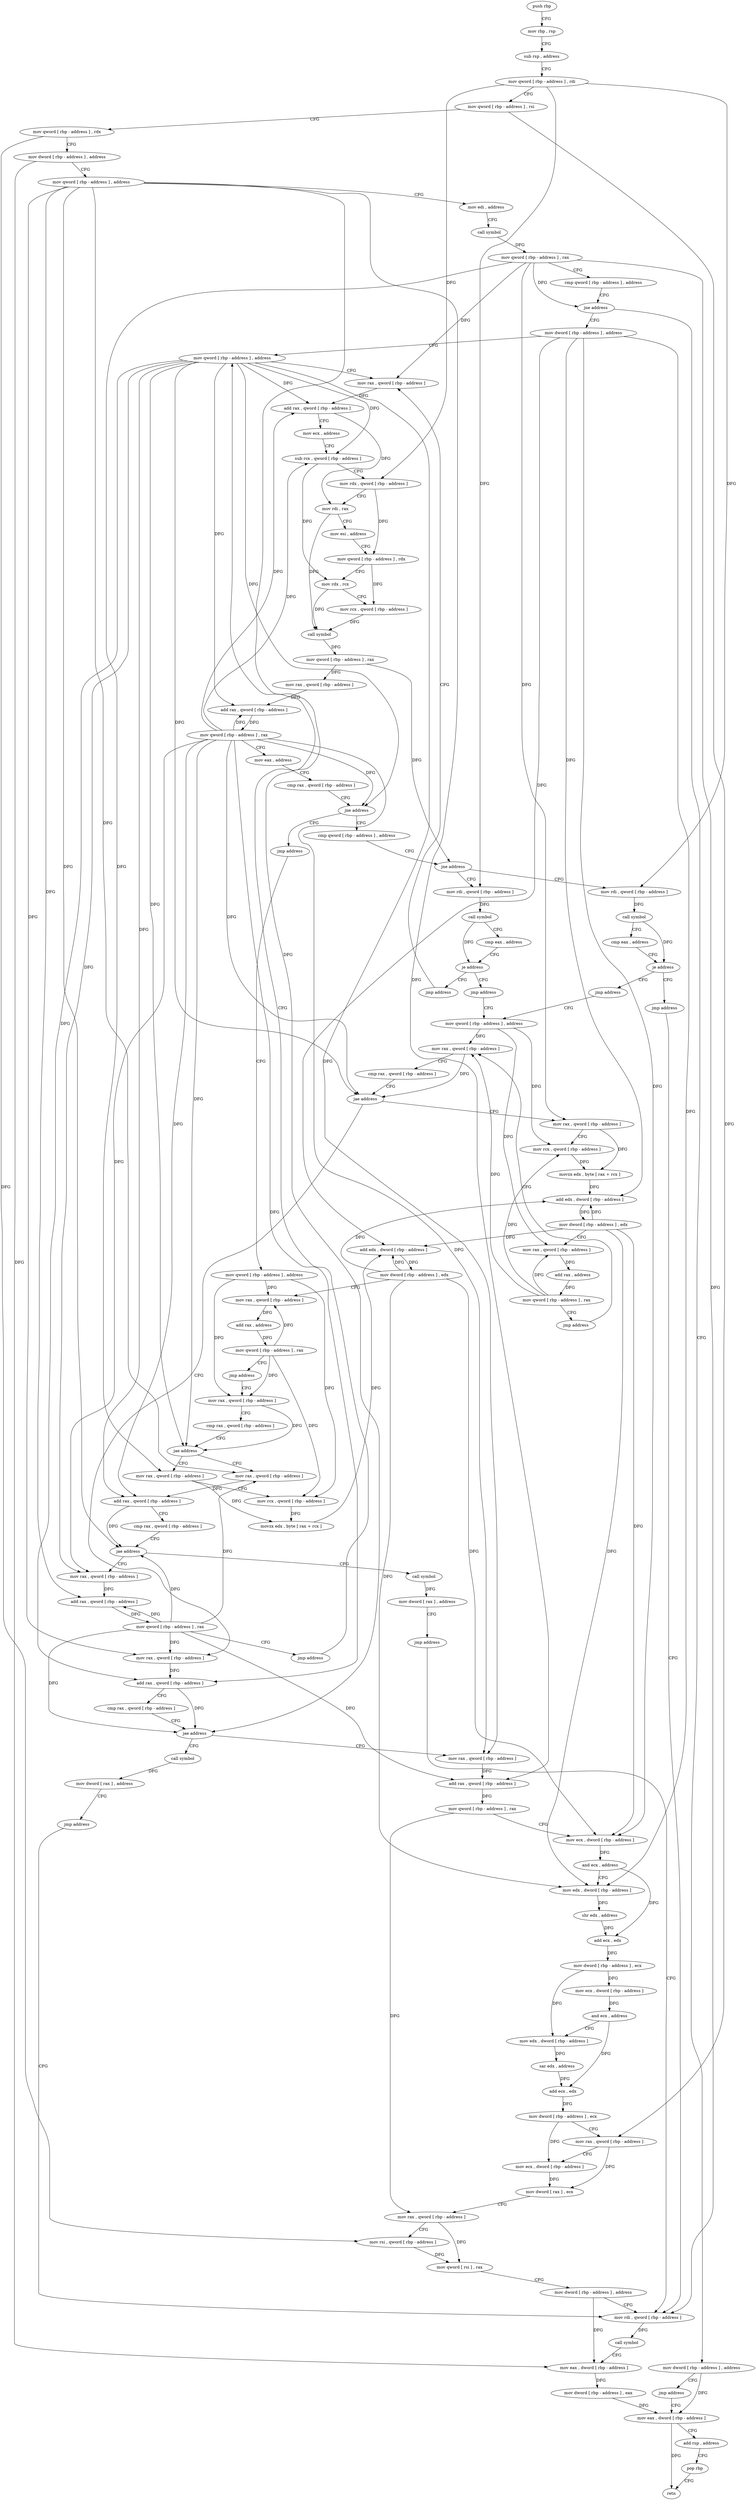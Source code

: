 digraph "func" {
"4241568" [label = "push rbp" ]
"4241569" [label = "mov rbp , rsp" ]
"4241572" [label = "sub rsp , address" ]
"4241576" [label = "mov qword [ rbp - address ] , rdi" ]
"4241580" [label = "mov qword [ rbp - address ] , rsi" ]
"4241584" [label = "mov qword [ rbp - address ] , rdx" ]
"4241588" [label = "mov dword [ rbp - address ] , address" ]
"4241595" [label = "mov qword [ rbp - address ] , address" ]
"4241603" [label = "mov edi , address" ]
"4241608" [label = "call symbol" ]
"4241613" [label = "mov qword [ rbp - address ] , rax" ]
"4241617" [label = "cmp qword [ rbp - address ] , address" ]
"4241622" [label = "jne address" ]
"4241640" [label = "mov dword [ rbp - address ] , address" ]
"4241628" [label = "mov dword [ rbp - address ] , address" ]
"4241647" [label = "mov qword [ rbp - address ] , address" ]
"4241635" [label = "jmp address" ]
"4242100" [label = "mov eax , dword [ rbp - address ]" ]
"4241736" [label = "cmp qword [ rbp - address ] , address" ]
"4241741" [label = "jne address" ]
"4241775" [label = "mov rdi , qword [ rbp - address ]" ]
"4241747" [label = "mov rdi , qword [ rbp - address ]" ]
"4241731" [label = "jmp address" ]
"4241803" [label = "mov qword [ rbp - address ] , address" ]
"4242103" [label = "add rsp , address" ]
"4242107" [label = "pop rbp" ]
"4242108" [label = "retn" ]
"4241779" [label = "call symbol" ]
"4241784" [label = "cmp eax , address" ]
"4241787" [label = "je address" ]
"4241798" [label = "jmp address" ]
"4241793" [label = "jmp address" ]
"4241751" [label = "call symbol" ]
"4241756" [label = "cmp eax , address" ]
"4241759" [label = "je address" ]
"4241770" [label = "jmp address" ]
"4241765" [label = "jmp address" ]
"4241811" [label = "mov rax , qword [ rbp - address ]" ]
"4241655" [label = "mov rax , qword [ rbp - address ]" ]
"4241913" [label = "mov qword [ rbp - address ] , address" ]
"4242085" [label = "mov rdi , qword [ rbp - address ]" ]
"4241862" [label = "mov rax , qword [ rbp - address ]" ]
"4241866" [label = "add rax , qword [ rbp - address ]" ]
"4241870" [label = "cmp rax , qword [ rbp - address ]" ]
"4241874" [label = "jae address" ]
"4241896" [label = "mov rax , qword [ rbp - address ]" ]
"4241880" [label = "call symbol" ]
"4241825" [label = "mov rax , qword [ rbp - address ]" ]
"4241829" [label = "mov rcx , qword [ rbp - address ]" ]
"4241833" [label = "movzx edx , byte [ rax + rcx ]" ]
"4241837" [label = "add edx , dword [ rbp - address ]" ]
"4241840" [label = "mov dword [ rbp - address ] , edx" ]
"4241843" [label = "mov rax , qword [ rbp - address ]" ]
"4241847" [label = "add rax , address" ]
"4241853" [label = "mov qword [ rbp - address ] , rax" ]
"4241857" [label = "jmp address" ]
"4241659" [label = "add rax , qword [ rbp - address ]" ]
"4241663" [label = "mov ecx , address" ]
"4241668" [label = "sub rcx , qword [ rbp - address ]" ]
"4241672" [label = "mov rdx , qword [ rbp - address ]" ]
"4241676" [label = "mov rdi , rax" ]
"4241679" [label = "mov esi , address" ]
"4241684" [label = "mov qword [ rbp - address ] , rdx" ]
"4241688" [label = "mov rdx , rcx" ]
"4241691" [label = "mov rcx , qword [ rbp - address ]" ]
"4241695" [label = "call symbol" ]
"4241700" [label = "mov qword [ rbp - address ] , rax" ]
"4241704" [label = "mov rax , qword [ rbp - address ]" ]
"4241708" [label = "add rax , qword [ rbp - address ]" ]
"4241712" [label = "mov qword [ rbp - address ] , rax" ]
"4241716" [label = "mov eax , address" ]
"4241721" [label = "cmp rax , qword [ rbp - address ]" ]
"4241725" [label = "jne address" ]
"4241921" [label = "mov rax , qword [ rbp - address ]" ]
"4242089" [label = "call symbol" ]
"4242094" [label = "mov eax , dword [ rbp - address ]" ]
"4242097" [label = "mov dword [ rbp - address ] , eax" ]
"4241900" [label = "add rax , qword [ rbp - address ]" ]
"4241904" [label = "mov qword [ rbp - address ] , rax" ]
"4241908" [label = "jmp address" ]
"4241885" [label = "mov dword [ rax ] , address" ]
"4241891" [label = "jmp address" ]
"4241815" [label = "cmp rax , qword [ rbp - address ]" ]
"4241819" [label = "jae address" ]
"4241972" [label = "mov rax , qword [ rbp - address ]" ]
"4241976" [label = "add rax , qword [ rbp - address ]" ]
"4241980" [label = "cmp rax , qword [ rbp - address ]" ]
"4241984" [label = "jae address" ]
"4242006" [label = "mov rax , qword [ rbp - address ]" ]
"4241990" [label = "call symbol" ]
"4241935" [label = "mov rax , qword [ rbp - address ]" ]
"4241939" [label = "mov rcx , qword [ rbp - address ]" ]
"4241943" [label = "movzx edx , byte [ rax + rcx ]" ]
"4241947" [label = "add edx , dword [ rbp - address ]" ]
"4241950" [label = "mov dword [ rbp - address ] , edx" ]
"4241953" [label = "mov rax , qword [ rbp - address ]" ]
"4241957" [label = "add rax , address" ]
"4241963" [label = "mov qword [ rbp - address ] , rax" ]
"4241967" [label = "jmp address" ]
"4242010" [label = "add rax , qword [ rbp - address ]" ]
"4242014" [label = "mov qword [ rbp - address ] , rax" ]
"4242018" [label = "mov ecx , dword [ rbp - address ]" ]
"4242021" [label = "and ecx , address" ]
"4242027" [label = "mov edx , dword [ rbp - address ]" ]
"4242030" [label = "shr edx , address" ]
"4242033" [label = "add ecx , edx" ]
"4242035" [label = "mov dword [ rbp - address ] , ecx" ]
"4242038" [label = "mov ecx , dword [ rbp - address ]" ]
"4242041" [label = "and ecx , address" ]
"4242047" [label = "mov edx , dword [ rbp - address ]" ]
"4242050" [label = "sar edx , address" ]
"4242053" [label = "add ecx , edx" ]
"4242055" [label = "mov dword [ rbp - address ] , ecx" ]
"4242058" [label = "mov rax , qword [ rbp - address ]" ]
"4242062" [label = "mov ecx , dword [ rbp - address ]" ]
"4242065" [label = "mov dword [ rax ] , ecx" ]
"4242067" [label = "mov rax , qword [ rbp - address ]" ]
"4242071" [label = "mov rsi , qword [ rbp - address ]" ]
"4242075" [label = "mov qword [ rsi ] , rax" ]
"4242078" [label = "mov dword [ rbp - address ] , address" ]
"4241995" [label = "mov dword [ rax ] , address" ]
"4242001" [label = "jmp address" ]
"4241925" [label = "cmp rax , qword [ rbp - address ]" ]
"4241929" [label = "jae address" ]
"4241568" -> "4241569" [ label = "CFG" ]
"4241569" -> "4241572" [ label = "CFG" ]
"4241572" -> "4241576" [ label = "CFG" ]
"4241576" -> "4241580" [ label = "CFG" ]
"4241576" -> "4241672" [ label = "DFG" ]
"4241576" -> "4241775" [ label = "DFG" ]
"4241576" -> "4241747" [ label = "DFG" ]
"4241580" -> "4241584" [ label = "CFG" ]
"4241580" -> "4242058" [ label = "DFG" ]
"4241584" -> "4241588" [ label = "CFG" ]
"4241584" -> "4242071" [ label = "DFG" ]
"4241588" -> "4241595" [ label = "CFG" ]
"4241588" -> "4242094" [ label = "DFG" ]
"4241595" -> "4241603" [ label = "CFG" ]
"4241595" -> "4241862" [ label = "DFG" ]
"4241595" -> "4241874" [ label = "DFG" ]
"4241595" -> "4241900" [ label = "DFG" ]
"4241595" -> "4241972" [ label = "DFG" ]
"4241595" -> "4241984" [ label = "DFG" ]
"4241595" -> "4242010" [ label = "DFG" ]
"4241603" -> "4241608" [ label = "CFG" ]
"4241608" -> "4241613" [ label = "DFG" ]
"4241613" -> "4241617" [ label = "CFG" ]
"4241613" -> "4241622" [ label = "DFG" ]
"4241613" -> "4241655" [ label = "DFG" ]
"4241613" -> "4242085" [ label = "DFG" ]
"4241613" -> "4241825" [ label = "DFG" ]
"4241613" -> "4241935" [ label = "DFG" ]
"4241617" -> "4241622" [ label = "CFG" ]
"4241622" -> "4241640" [ label = "CFG" ]
"4241622" -> "4241628" [ label = "CFG" ]
"4241640" -> "4241647" [ label = "CFG" ]
"4241640" -> "4241837" [ label = "DFG" ]
"4241640" -> "4241947" [ label = "DFG" ]
"4241640" -> "4242018" [ label = "DFG" ]
"4241640" -> "4242027" [ label = "DFG" ]
"4241628" -> "4241635" [ label = "CFG" ]
"4241628" -> "4242100" [ label = "DFG" ]
"4241647" -> "4241655" [ label = "CFG" ]
"4241647" -> "4241659" [ label = "DFG" ]
"4241647" -> "4241668" [ label = "DFG" ]
"4241647" -> "4241708" [ label = "DFG" ]
"4241647" -> "4241725" [ label = "DFG" ]
"4241647" -> "4241819" [ label = "DFG" ]
"4241647" -> "4241866" [ label = "DFG" ]
"4241647" -> "4241929" [ label = "DFG" ]
"4241647" -> "4241896" [ label = "DFG" ]
"4241647" -> "4241976" [ label = "DFG" ]
"4241647" -> "4242006" [ label = "DFG" ]
"4241635" -> "4242100" [ label = "CFG" ]
"4242100" -> "4242103" [ label = "CFG" ]
"4242100" -> "4242108" [ label = "DFG" ]
"4241736" -> "4241741" [ label = "CFG" ]
"4241741" -> "4241775" [ label = "CFG" ]
"4241741" -> "4241747" [ label = "CFG" ]
"4241775" -> "4241779" [ label = "DFG" ]
"4241747" -> "4241751" [ label = "DFG" ]
"4241731" -> "4241803" [ label = "CFG" ]
"4241803" -> "4241811" [ label = "DFG" ]
"4241803" -> "4241829" [ label = "DFG" ]
"4241803" -> "4241843" [ label = "DFG" ]
"4242103" -> "4242107" [ label = "CFG" ]
"4242107" -> "4242108" [ label = "CFG" ]
"4241779" -> "4241784" [ label = "CFG" ]
"4241779" -> "4241787" [ label = "DFG" ]
"4241784" -> "4241787" [ label = "CFG" ]
"4241787" -> "4241798" [ label = "CFG" ]
"4241787" -> "4241793" [ label = "CFG" ]
"4241798" -> "4241655" [ label = "CFG" ]
"4241793" -> "4241913" [ label = "CFG" ]
"4241751" -> "4241756" [ label = "CFG" ]
"4241751" -> "4241759" [ label = "DFG" ]
"4241756" -> "4241759" [ label = "CFG" ]
"4241759" -> "4241770" [ label = "CFG" ]
"4241759" -> "4241765" [ label = "CFG" ]
"4241770" -> "4241913" [ label = "CFG" ]
"4241765" -> "4242085" [ label = "CFG" ]
"4241811" -> "4241815" [ label = "CFG" ]
"4241811" -> "4241819" [ label = "DFG" ]
"4241655" -> "4241659" [ label = "DFG" ]
"4241913" -> "4241921" [ label = "DFG" ]
"4241913" -> "4241939" [ label = "DFG" ]
"4241913" -> "4241953" [ label = "DFG" ]
"4242085" -> "4242089" [ label = "DFG" ]
"4241862" -> "4241866" [ label = "DFG" ]
"4241866" -> "4241870" [ label = "CFG" ]
"4241866" -> "4241874" [ label = "DFG" ]
"4241870" -> "4241874" [ label = "CFG" ]
"4241874" -> "4241896" [ label = "CFG" ]
"4241874" -> "4241880" [ label = "CFG" ]
"4241896" -> "4241900" [ label = "DFG" ]
"4241880" -> "4241885" [ label = "DFG" ]
"4241825" -> "4241829" [ label = "CFG" ]
"4241825" -> "4241833" [ label = "DFG" ]
"4241829" -> "4241833" [ label = "DFG" ]
"4241833" -> "4241837" [ label = "DFG" ]
"4241837" -> "4241840" [ label = "DFG" ]
"4241840" -> "4241843" [ label = "CFG" ]
"4241840" -> "4241837" [ label = "DFG" ]
"4241840" -> "4241947" [ label = "DFG" ]
"4241840" -> "4242018" [ label = "DFG" ]
"4241840" -> "4242027" [ label = "DFG" ]
"4241843" -> "4241847" [ label = "DFG" ]
"4241847" -> "4241853" [ label = "DFG" ]
"4241853" -> "4241857" [ label = "CFG" ]
"4241853" -> "4241811" [ label = "DFG" ]
"4241853" -> "4241829" [ label = "DFG" ]
"4241853" -> "4241843" [ label = "DFG" ]
"4241857" -> "4241811" [ label = "CFG" ]
"4241659" -> "4241663" [ label = "CFG" ]
"4241659" -> "4241676" [ label = "DFG" ]
"4241663" -> "4241668" [ label = "CFG" ]
"4241668" -> "4241672" [ label = "CFG" ]
"4241668" -> "4241688" [ label = "DFG" ]
"4241672" -> "4241676" [ label = "CFG" ]
"4241672" -> "4241684" [ label = "DFG" ]
"4241676" -> "4241679" [ label = "CFG" ]
"4241676" -> "4241695" [ label = "DFG" ]
"4241679" -> "4241684" [ label = "CFG" ]
"4241684" -> "4241688" [ label = "CFG" ]
"4241684" -> "4241691" [ label = "DFG" ]
"4241688" -> "4241691" [ label = "CFG" ]
"4241688" -> "4241695" [ label = "DFG" ]
"4241691" -> "4241695" [ label = "DFG" ]
"4241695" -> "4241700" [ label = "DFG" ]
"4241700" -> "4241704" [ label = "DFG" ]
"4241700" -> "4241741" [ label = "DFG" ]
"4241704" -> "4241708" [ label = "DFG" ]
"4241708" -> "4241712" [ label = "DFG" ]
"4241712" -> "4241716" [ label = "CFG" ]
"4241712" -> "4241659" [ label = "DFG" ]
"4241712" -> "4241668" [ label = "DFG" ]
"4241712" -> "4241708" [ label = "DFG" ]
"4241712" -> "4241725" [ label = "DFG" ]
"4241712" -> "4241819" [ label = "DFG" ]
"4241712" -> "4241866" [ label = "DFG" ]
"4241712" -> "4241929" [ label = "DFG" ]
"4241712" -> "4241896" [ label = "DFG" ]
"4241712" -> "4241976" [ label = "DFG" ]
"4241712" -> "4242006" [ label = "DFG" ]
"4241716" -> "4241721" [ label = "CFG" ]
"4241721" -> "4241725" [ label = "CFG" ]
"4241725" -> "4241736" [ label = "CFG" ]
"4241725" -> "4241731" [ label = "CFG" ]
"4241921" -> "4241925" [ label = "CFG" ]
"4241921" -> "4241929" [ label = "DFG" ]
"4242089" -> "4242094" [ label = "CFG" ]
"4242094" -> "4242097" [ label = "DFG" ]
"4242097" -> "4242100" [ label = "DFG" ]
"4241900" -> "4241904" [ label = "DFG" ]
"4241904" -> "4241908" [ label = "CFG" ]
"4241904" -> "4241862" [ label = "DFG" ]
"4241904" -> "4241874" [ label = "DFG" ]
"4241904" -> "4241900" [ label = "DFG" ]
"4241904" -> "4241972" [ label = "DFG" ]
"4241904" -> "4241984" [ label = "DFG" ]
"4241904" -> "4242010" [ label = "DFG" ]
"4241908" -> "4241647" [ label = "CFG" ]
"4241885" -> "4241891" [ label = "CFG" ]
"4241891" -> "4242085" [ label = "CFG" ]
"4241815" -> "4241819" [ label = "CFG" ]
"4241819" -> "4241862" [ label = "CFG" ]
"4241819" -> "4241825" [ label = "CFG" ]
"4241972" -> "4241976" [ label = "DFG" ]
"4241976" -> "4241980" [ label = "CFG" ]
"4241976" -> "4241984" [ label = "DFG" ]
"4241980" -> "4241984" [ label = "CFG" ]
"4241984" -> "4242006" [ label = "CFG" ]
"4241984" -> "4241990" [ label = "CFG" ]
"4242006" -> "4242010" [ label = "DFG" ]
"4241990" -> "4241995" [ label = "DFG" ]
"4241935" -> "4241939" [ label = "CFG" ]
"4241935" -> "4241943" [ label = "DFG" ]
"4241939" -> "4241943" [ label = "DFG" ]
"4241943" -> "4241947" [ label = "DFG" ]
"4241947" -> "4241950" [ label = "DFG" ]
"4241950" -> "4241953" [ label = "CFG" ]
"4241950" -> "4241837" [ label = "DFG" ]
"4241950" -> "4241947" [ label = "DFG" ]
"4241950" -> "4242018" [ label = "DFG" ]
"4241950" -> "4242027" [ label = "DFG" ]
"4241953" -> "4241957" [ label = "DFG" ]
"4241957" -> "4241963" [ label = "DFG" ]
"4241963" -> "4241967" [ label = "CFG" ]
"4241963" -> "4241921" [ label = "DFG" ]
"4241963" -> "4241939" [ label = "DFG" ]
"4241963" -> "4241953" [ label = "DFG" ]
"4241967" -> "4241921" [ label = "CFG" ]
"4242010" -> "4242014" [ label = "DFG" ]
"4242014" -> "4242018" [ label = "CFG" ]
"4242014" -> "4242067" [ label = "DFG" ]
"4242018" -> "4242021" [ label = "DFG" ]
"4242021" -> "4242027" [ label = "CFG" ]
"4242021" -> "4242033" [ label = "DFG" ]
"4242027" -> "4242030" [ label = "DFG" ]
"4242030" -> "4242033" [ label = "DFG" ]
"4242033" -> "4242035" [ label = "DFG" ]
"4242035" -> "4242038" [ label = "DFG" ]
"4242035" -> "4242047" [ label = "DFG" ]
"4242038" -> "4242041" [ label = "DFG" ]
"4242041" -> "4242047" [ label = "CFG" ]
"4242041" -> "4242053" [ label = "DFG" ]
"4242047" -> "4242050" [ label = "DFG" ]
"4242050" -> "4242053" [ label = "DFG" ]
"4242053" -> "4242055" [ label = "DFG" ]
"4242055" -> "4242058" [ label = "CFG" ]
"4242055" -> "4242062" [ label = "DFG" ]
"4242058" -> "4242062" [ label = "CFG" ]
"4242058" -> "4242065" [ label = "DFG" ]
"4242062" -> "4242065" [ label = "DFG" ]
"4242065" -> "4242067" [ label = "CFG" ]
"4242067" -> "4242071" [ label = "CFG" ]
"4242067" -> "4242075" [ label = "DFG" ]
"4242071" -> "4242075" [ label = "DFG" ]
"4242075" -> "4242078" [ label = "CFG" ]
"4242078" -> "4242085" [ label = "CFG" ]
"4242078" -> "4242094" [ label = "DFG" ]
"4241995" -> "4242001" [ label = "CFG" ]
"4242001" -> "4242085" [ label = "CFG" ]
"4241925" -> "4241929" [ label = "CFG" ]
"4241929" -> "4241972" [ label = "CFG" ]
"4241929" -> "4241935" [ label = "CFG" ]
}
